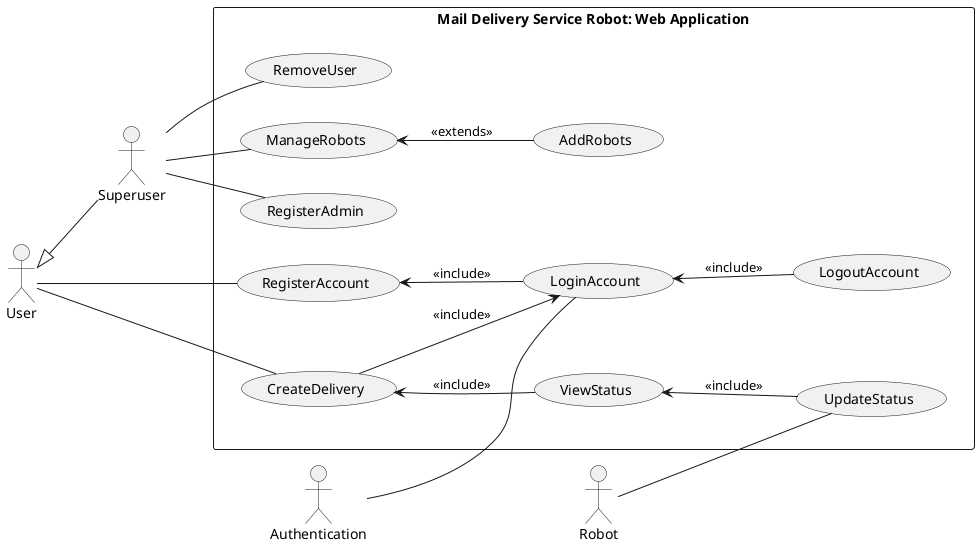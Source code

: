 @startuml
User <|-- Superuser



rectangle Mail<U+0020>Delivery<U+0020>Service<U+0020>Robot:<U+0020>Web<U+0020>Application {
    left to right direction
    together {
    usecase RegisterAccount
    usecase LoginAccount
    usecase LogoutAccount
    }
    together {
        usecase CreateDelivery
        usecase ViewStatus
        usecase UpdateStatus
    }
    together {
        usecase ManageRobots
        usecase AddRobots
        usecase RegisterAdmin
        usecase RemoveUser
    }
    
    RegisterAccount <-- LoginAccount: <<include>>
    CreateDelivery --> LoginAccount: <<include>>
    CreateDelivery <-- ViewStatus: <<include>>
    ViewStatus <-- UpdateStatus: <<include>>
    LoginAccount <-- LogoutAccount: <<include>>
    ManageRobots <-- AddRobots: <<extends>>


}
actor Robot
actor Authentication

User -- RegisterAccount
User -- CreateDelivery
Authentication -- LoginAccount
Superuser -- ManageRobots
Superuser -- RegisterAdmin
Superuser -- RemoveUser
Robot -- UpdateStatus
@enduml